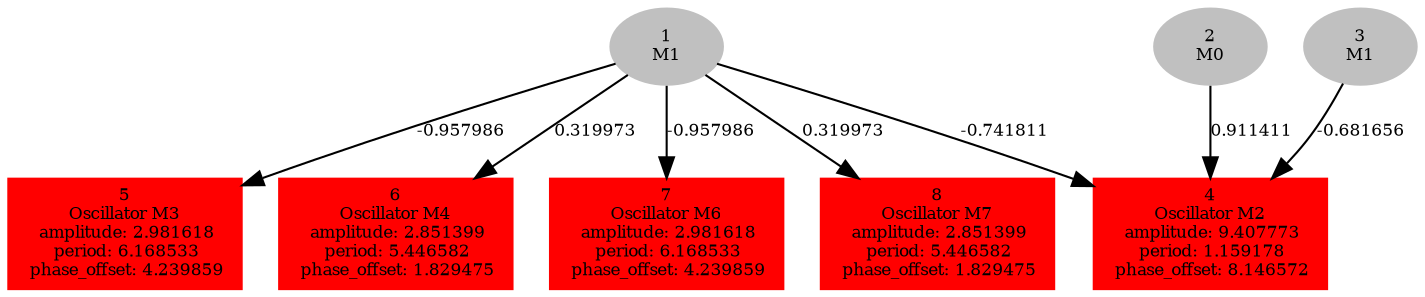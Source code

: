  digraph g{ forcelabels=true;
1[label=<1<BR/>M1>,color="grey",style=filled,fontsize=8];
2[label=<2<BR/>M0>,color="grey",style=filled,fontsize=8];
3[label=<3<BR/>M1>,color="grey",style=filled,fontsize=8];
4 [label=<4<BR />Oscillator M2<BR /> amplitude: 9.407773<BR /> period: 1.159178<BR /> phase_offset: 8.146572>, shape=box,color=red,style=filled,fontsize=8];
5 [label=<5<BR />Oscillator M3<BR /> amplitude: 2.981618<BR /> period: 6.168533<BR /> phase_offset: 4.239859>, shape=box,color=red,style=filled,fontsize=8];
6 [label=<6<BR />Oscillator M4<BR /> amplitude: 2.851399<BR /> period: 5.446582<BR /> phase_offset: 1.829475>, shape=box,color=red,style=filled,fontsize=8];
7 [label=<7<BR />Oscillator M6<BR /> amplitude: 2.981618<BR /> period: 6.168533<BR /> phase_offset: 4.239859>, shape=box,color=red,style=filled,fontsize=8];
8 [label=<8<BR />Oscillator M7<BR /> amplitude: 2.851399<BR /> period: 5.446582<BR /> phase_offset: 1.829475>, shape=box,color=red,style=filled,fontsize=8];
1 -> 4[label="-0.741811 ",fontsize="8"];
1 -> 5[label="-0.957986 ",fontsize="8"];
1 -> 6[label="0.319973 ",fontsize="8"];
1 -> 7[label="-0.957986 ",fontsize="8"];
1 -> 8[label="0.319973 ",fontsize="8"];
2 -> 4[label="0.911411 ",fontsize="8"];
3 -> 4[label="-0.681656 ",fontsize="8"];
 }
